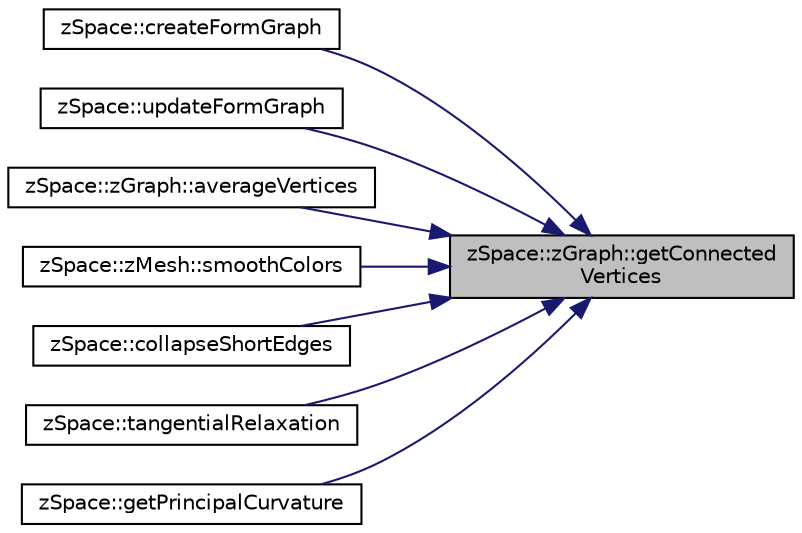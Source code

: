 digraph "zSpace::zGraph::getConnectedVertices"
{
 // LATEX_PDF_SIZE
  edge [fontname="Helvetica",fontsize="10",labelfontname="Helvetica",labelfontsize="10"];
  node [fontname="Helvetica",fontsize="10",shape=record];
  rankdir="RL";
  Node255 [label="zSpace::zGraph::getConnected\lVertices",height=0.2,width=0.4,color="black", fillcolor="grey75", style="filled", fontcolor="black",tooltip="This method gets the vertices connected to input zVertex."];
  Node255 -> Node256 [dir="back",color="midnightblue",fontsize="10",style="solid",fontname="Helvetica"];
  Node256 [label="zSpace::createFormGraph",height=0.2,width=0.4,color="black", fillcolor="white", style="filled",URL="$group__z_polytopal.html#gaf287517e616400c266239e2aa3562b3e",tooltip="This method creates the center line graph based on the input volume meshes."];
  Node255 -> Node257 [dir="back",color="midnightblue",fontsize="10",style="solid",fontname="Helvetica"];
  Node257 [label="zSpace::updateFormGraph",height=0.2,width=0.4,color="black", fillcolor="white", style="filled",URL="$group__z_polytopal.html#ga4e6850be5b5333e95b01d524d2a51d79",tooltip="This method updates the form diagram."];
  Node255 -> Node258 [dir="back",color="midnightblue",fontsize="10",style="solid",fontname="Helvetica"];
  Node258 [label="zSpace::zGraph::averageVertices",height=0.2,width=0.4,color="black", fillcolor="white", style="filled",URL="$classz_space_1_1z_graph.html#accb333667ce5e961ceea4148a6c1791f",tooltip="This method averages the positions of vertex except for the ones on the boundary."];
  Node255 -> Node259 [dir="back",color="midnightblue",fontsize="10",style="solid",fontname="Helvetica"];
  Node259 [label="zSpace::zMesh::smoothColors",height=0.2,width=0.4,color="black", fillcolor="white", style="filled",URL="$classz_space_1_1z_mesh.html#a63e68abd857c24a63ad06d426b112d11",tooltip="This method smoothens the color attributes."];
  Node255 -> Node260 [dir="back",color="midnightblue",fontsize="10",style="solid",fontname="Helvetica"];
  Node260 [label="zSpace::collapseShortEdges",height=0.2,width=0.4,color="black", fillcolor="white", style="filled",URL="$group__z_mesh_modifiers.html#ga14350e97740cec4f835125fb286fc071",tooltip="This method collapses an edge shorter than the given minimum edge length value if the collapsing does..."];
  Node255 -> Node261 [dir="back",color="midnightblue",fontsize="10",style="solid",fontname="Helvetica"];
  Node261 [label="zSpace::tangentialRelaxation",height=0.2,width=0.4,color="black", fillcolor="white", style="filled",URL="$group__z_mesh_modifiers.html#gae42402c3129540241452c44109dcd068",tooltip="This method applies an iterative smoothing to the mesh by moving the vertex but constrained to its ta..."];
  Node255 -> Node262 [dir="back",color="midnightblue",fontsize="10",style="solid",fontname="Helvetica"];
  Node262 [label="zSpace::getPrincipalCurvature",height=0.2,width=0.4,color="black", fillcolor="white", style="filled",URL="$group__z_mesh_utilities.html#ga1e60d7d324e3a491f9e60060fa3258e2",tooltip="This method computes the local curvature of the mesh vertices."];
}
